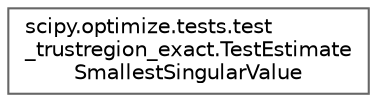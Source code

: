 digraph "Graphical Class Hierarchy"
{
 // LATEX_PDF_SIZE
  bgcolor="transparent";
  edge [fontname=Helvetica,fontsize=10,labelfontname=Helvetica,labelfontsize=10];
  node [fontname=Helvetica,fontsize=10,shape=box,height=0.2,width=0.4];
  rankdir="LR";
  Node0 [id="Node000000",label="scipy.optimize.tests.test\l_trustregion_exact.TestEstimate\lSmallestSingularValue",height=0.2,width=0.4,color="grey40", fillcolor="white", style="filled",URL="$d1/d76/classscipy_1_1optimize_1_1tests_1_1test__trustregion__exact_1_1TestEstimateSmallestSingularValue.html",tooltip=" "];
}
